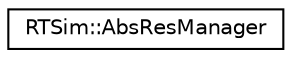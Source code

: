 digraph "Graphical Class Hierarchy"
{
  edge [fontname="Helvetica",fontsize="10",labelfontname="Helvetica",labelfontsize="10"];
  node [fontname="Helvetica",fontsize="10",shape=record];
  rankdir="LR";
  Node0 [label="RTSim::AbsResManager",height=0.2,width=0.4,color="black", fillcolor="white", style="filled",URL="$classRTSim_1_1AbsResManager.html"];
}
